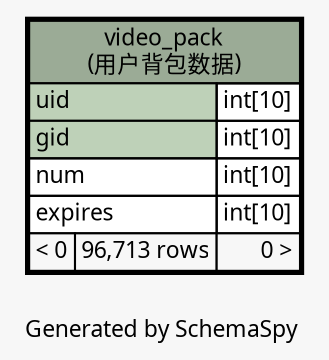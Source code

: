 // dot 2.26.0 on Linux 2.6.32-504.3.3.el6.x86_64
// SchemaSpy rev Unknown
digraph "oneDegreeRelationshipsDiagram" {
  graph [
    rankdir="RL"
    bgcolor="#f7f7f7"
    label="\nGenerated by SchemaSpy"
    labeljust="l"
    nodesep="0.18"
    ranksep="0.46"
    fontname="Microsoft YaHei"
    fontsize="11"
  ];
  node [
    fontname="Microsoft YaHei"
    fontsize="11"
    shape="plaintext"
  ];
  edge [
    arrowsize="0.8"
  ];
  "video_pack" [
    label=<
    <TABLE BORDER="2" CELLBORDER="1" CELLSPACING="0" BGCOLOR="#ffffff">
      <TR><TD COLSPAN="3" BGCOLOR="#9bab96" ALIGN="CENTER">video_pack<br/>(用户背包数据)</TD></TR>
      <TR><TD PORT="uid" COLSPAN="2" BGCOLOR="#bed1b8" ALIGN="LEFT">uid</TD><TD PORT="uid.type" ALIGN="LEFT">int[10]</TD></TR>
      <TR><TD PORT="gid" COLSPAN="2" BGCOLOR="#bed1b8" ALIGN="LEFT">gid</TD><TD PORT="gid.type" ALIGN="LEFT">int[10]</TD></TR>
      <TR><TD PORT="num" COLSPAN="2" ALIGN="LEFT">num</TD><TD PORT="num.type" ALIGN="LEFT">int[10]</TD></TR>
      <TR><TD PORT="expires" COLSPAN="2" ALIGN="LEFT">expires</TD><TD PORT="expires.type" ALIGN="LEFT">int[10]</TD></TR>
      <TR><TD ALIGN="LEFT" BGCOLOR="#f7f7f7">&lt; 0</TD><TD ALIGN="RIGHT" BGCOLOR="#f7f7f7">96,713 rows</TD><TD ALIGN="RIGHT" BGCOLOR="#f7f7f7">0 &gt;</TD></TR>
    </TABLE>>
    URL="video_pack.html"
    tooltip="video_pack"
  ];
}
